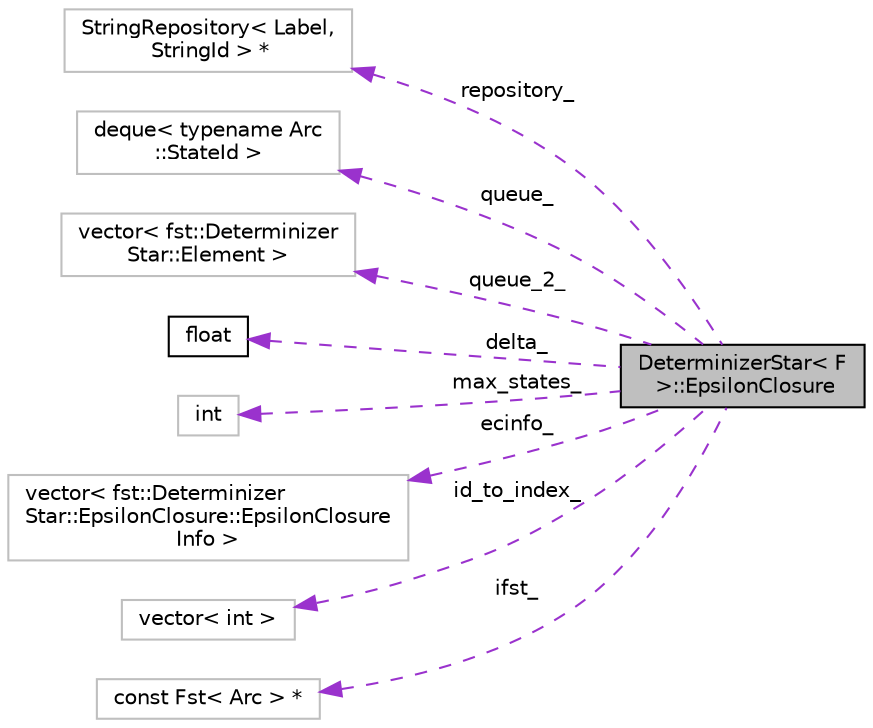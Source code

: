 digraph "DeterminizerStar&lt; F &gt;::EpsilonClosure"
{
  edge [fontname="Helvetica",fontsize="10",labelfontname="Helvetica",labelfontsize="10"];
  node [fontname="Helvetica",fontsize="10",shape=record];
  rankdir="LR";
  Node1 [label="DeterminizerStar\< F\l \>::EpsilonClosure",height=0.2,width=0.4,color="black", fillcolor="grey75", style="filled", fontcolor="black"];
  Node2 -> Node1 [dir="back",color="darkorchid3",fontsize="10",style="dashed",label=" repository_" ,fontname="Helvetica"];
  Node2 [label="StringRepository\< Label,\l StringId \> *",height=0.2,width=0.4,color="grey75", fillcolor="white", style="filled"];
  Node3 -> Node1 [dir="back",color="darkorchid3",fontsize="10",style="dashed",label=" queue_" ,fontname="Helvetica"];
  Node3 [label="deque\< typename Arc\l::StateId \>",height=0.2,width=0.4,color="grey75", fillcolor="white", style="filled"];
  Node4 -> Node1 [dir="back",color="darkorchid3",fontsize="10",style="dashed",label=" queue_2_" ,fontname="Helvetica"];
  Node4 [label="vector\< fst::Determinizer\lStar::Element \>",height=0.2,width=0.4,color="grey75", fillcolor="white", style="filled"];
  Node5 -> Node1 [dir="back",color="darkorchid3",fontsize="10",style="dashed",label=" delta_" ,fontname="Helvetica"];
  Node5 [label="float",height=0.2,width=0.4,color="black", fillcolor="white", style="filled",URL="$classfloat.html"];
  Node6 -> Node1 [dir="back",color="darkorchid3",fontsize="10",style="dashed",label=" max_states_" ,fontname="Helvetica"];
  Node6 [label="int",height=0.2,width=0.4,color="grey75", fillcolor="white", style="filled"];
  Node7 -> Node1 [dir="back",color="darkorchid3",fontsize="10",style="dashed",label=" ecinfo_" ,fontname="Helvetica"];
  Node7 [label="vector\< fst::Determinizer\lStar::EpsilonClosure::EpsilonClosure\lInfo \>",height=0.2,width=0.4,color="grey75", fillcolor="white", style="filled"];
  Node8 -> Node1 [dir="back",color="darkorchid3",fontsize="10",style="dashed",label=" id_to_index_" ,fontname="Helvetica"];
  Node8 [label="vector\< int \>",height=0.2,width=0.4,color="grey75", fillcolor="white", style="filled"];
  Node9 -> Node1 [dir="back",color="darkorchid3",fontsize="10",style="dashed",label=" ifst_" ,fontname="Helvetica"];
  Node9 [label="const Fst\< Arc \> *",height=0.2,width=0.4,color="grey75", fillcolor="white", style="filled"];
}
